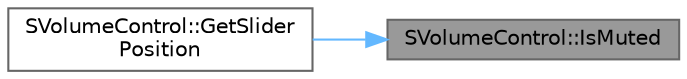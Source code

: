digraph "SVolumeControl::IsMuted"
{
 // INTERACTIVE_SVG=YES
 // LATEX_PDF_SIZE
  bgcolor="transparent";
  edge [fontname=Helvetica,fontsize=10,labelfontname=Helvetica,labelfontsize=10];
  node [fontname=Helvetica,fontsize=10,shape=box,height=0.2,width=0.4];
  rankdir="RL";
  Node1 [id="Node000001",label="SVolumeControl::IsMuted",height=0.2,width=0.4,color="gray40", fillcolor="grey60", style="filled", fontcolor="black",tooltip=" "];
  Node1 -> Node2 [id="edge1_Node000001_Node000002",dir="back",color="steelblue1",style="solid",tooltip=" "];
  Node2 [id="Node000002",label="SVolumeControl::GetSlider\lPosition",height=0.2,width=0.4,color="grey40", fillcolor="white", style="filled",URL="$d6/d8e/classSVolumeControl.html#a5988367382f3e95aca914ff92ff56c72",tooltip=" "];
}
